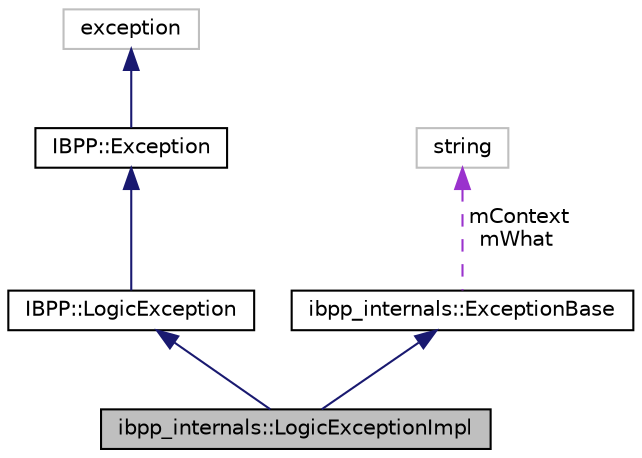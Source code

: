 digraph "ibpp_internals::LogicExceptionImpl"
{
 // LATEX_PDF_SIZE
  edge [fontname="Helvetica",fontsize="10",labelfontname="Helvetica",labelfontsize="10"];
  node [fontname="Helvetica",fontsize="10",shape=record];
  Node1 [label="ibpp_internals::LogicExceptionImpl",height=0.2,width=0.4,color="black", fillcolor="grey75", style="filled", fontcolor="black",tooltip=" "];
  Node2 -> Node1 [dir="back",color="midnightblue",fontsize="10",style="solid"];
  Node2 [label="IBPP::LogicException",height=0.2,width=0.4,color="black", fillcolor="white", style="filled",URL="$classIBPP_1_1LogicException.html",tooltip=" "];
  Node3 -> Node2 [dir="back",color="midnightblue",fontsize="10",style="solid"];
  Node3 [label="IBPP::Exception",height=0.2,width=0.4,color="black", fillcolor="white", style="filled",URL="$classIBPP_1_1Exception.html",tooltip=" "];
  Node4 -> Node3 [dir="back",color="midnightblue",fontsize="10",style="solid"];
  Node4 [label="exception",height=0.2,width=0.4,color="grey75", fillcolor="white", style="filled",tooltip=" "];
  Node5 -> Node1 [dir="back",color="midnightblue",fontsize="10",style="solid"];
  Node5 [label="ibpp_internals::ExceptionBase",height=0.2,width=0.4,color="black", fillcolor="white", style="filled",URL="$classibpp__internals_1_1ExceptionBase.html",tooltip=" "];
  Node6 -> Node5 [dir="back",color="darkorchid3",fontsize="10",style="dashed",label=" mContext\nmWhat" ];
  Node6 [label="string",height=0.2,width=0.4,color="grey75", fillcolor="white", style="filled",tooltip=" "];
}
